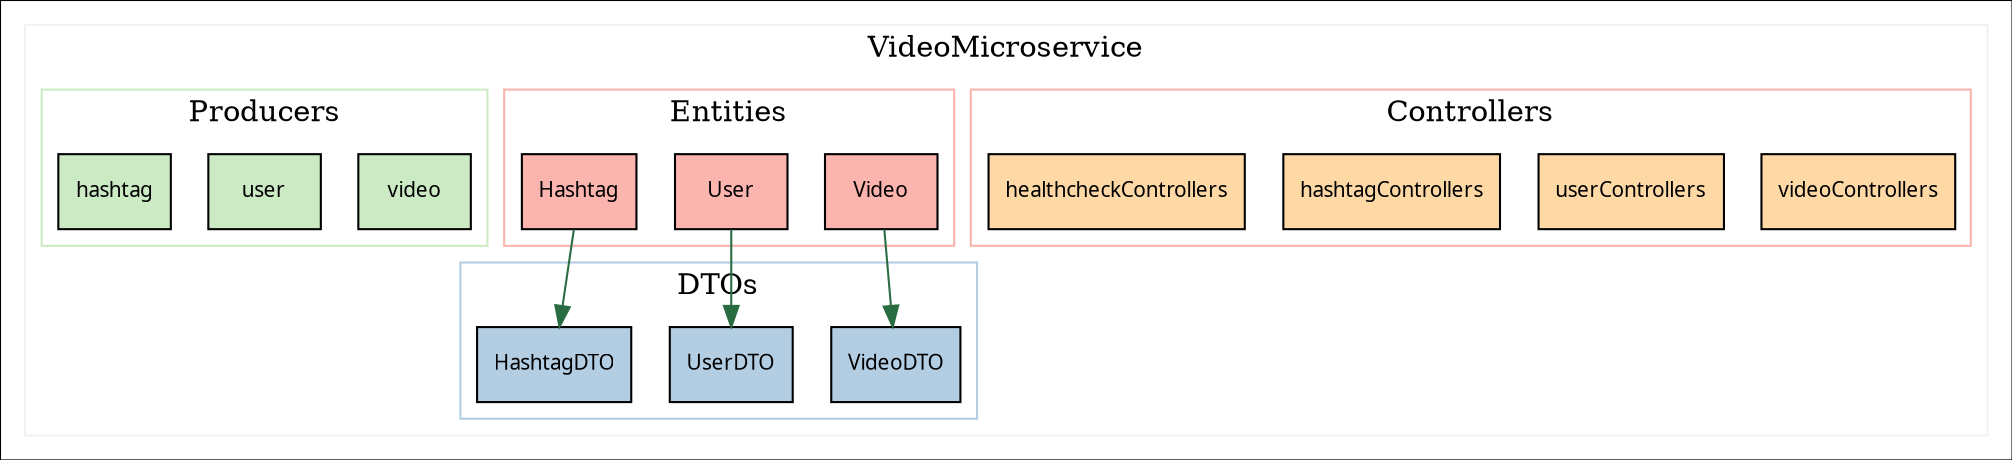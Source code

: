 digraph G {
    node[shape=rectangle, colorscheme="pastel19", fontname=Tahoma, fontsize=10, style="filled",
        gradientangle="270", fillcolor="bisque"]
	colorscheme="pastel19"
	 subgraph microservice {
	  	cluster=true;
	    color="9";
	    label="VideoMicroservice"
	    subgraph controllers {
		    cluster=true;
		    color="1";
		    label="Controllers"
			
			    videoControllers [fillcolor="5"]
			   	
			
			    userControllers [fillcolor="5"]
			   	
			
			    hashtagControllers [fillcolor="5"]
			   	
			
			    healthcheckControllers [fillcolor="5"]
			   	
		
			
		}
		 subgraph entities {
		    cluster=true;
		    color="1";
		    label="Entities"
			
			    Video [fillcolor="1"]
			   	
			    	
			
			    User [fillcolor="1"]
			   	
			    	
			
			    Hashtag [fillcolor="1"]
			   	
			    	
		
			
		}
		subgraph dtos {
		    cluster=true;
		    color="2";
		    label="DTOs"
			
			    VideoDTO [label = "VideoDTO" fillcolor="2"]
			    
			
			    UserDTO [label = "UserDTO" fillcolor="2"]
			    
			
			    HashtagDTO [label = "HashtagDTO" fillcolor="2"]
			    
		
			
		}
		subgraph producers {
		    cluster=true;
		    color="3";
		    label="Producers"
		    
				
			    videoProducer [label="video" fillcolor="3"]
				
			    userProducer [label="user" fillcolor="3"]
				
			    hashtagProducer [label="hashtag" fillcolor="3"]
			
		}
		subgraph consumers {
		    cluster=true;
		    color="4";
		    label="Consumers"
		    
		}
			
			    
			    	Video -> VideoDTO [color="#2A6C41"]
		
			    	
			
			    
			    	User -> UserDTO [color="#2A6C41"]
		
			    	
			
			    
			    	Hashtag -> HashtagDTO [color="#2A6C41"]
		
			    	
	
	}
}

